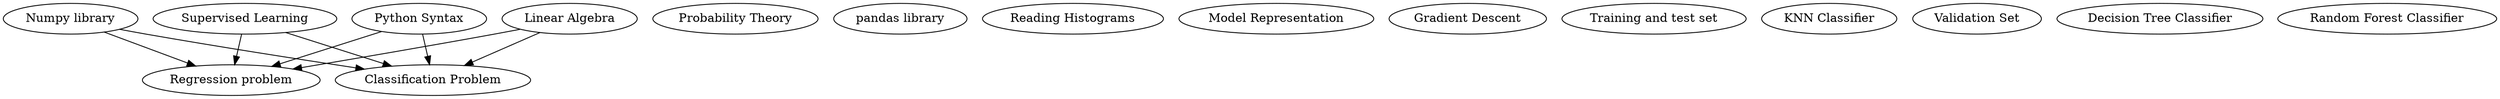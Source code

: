 digraph u{
  1[label ="Python Syntax",href="http://localhost:8888/notebooks/Desktop/HBCSE%20Project/Learn_ML.ipynb"];
  2[label ="Probability Theory"];
  3[label ="Linear Algebra"];
  4[label ="Numpy library"];
  5[label ="pandas library"];
  6[label ="Reading Histograms"];
  7[label ="Supervised Learning"];
  8[label ="Regression problem"];
  9[label ="Classification Problem"];
  10[label ="Model Representation"];
  11[label ="Gradient Descent"];
  12[label ="Training and test set"];
  13[label ="KNN Classifier"];
  14[label ="Validation Set"];
  15[label ="Decision Tree Classifier"];
  16[label ="Random Forest Classifier"];
  1->8
  3->8
  4->8
  7->8
  1->9
  3->9
  7->9
  4->9
}
